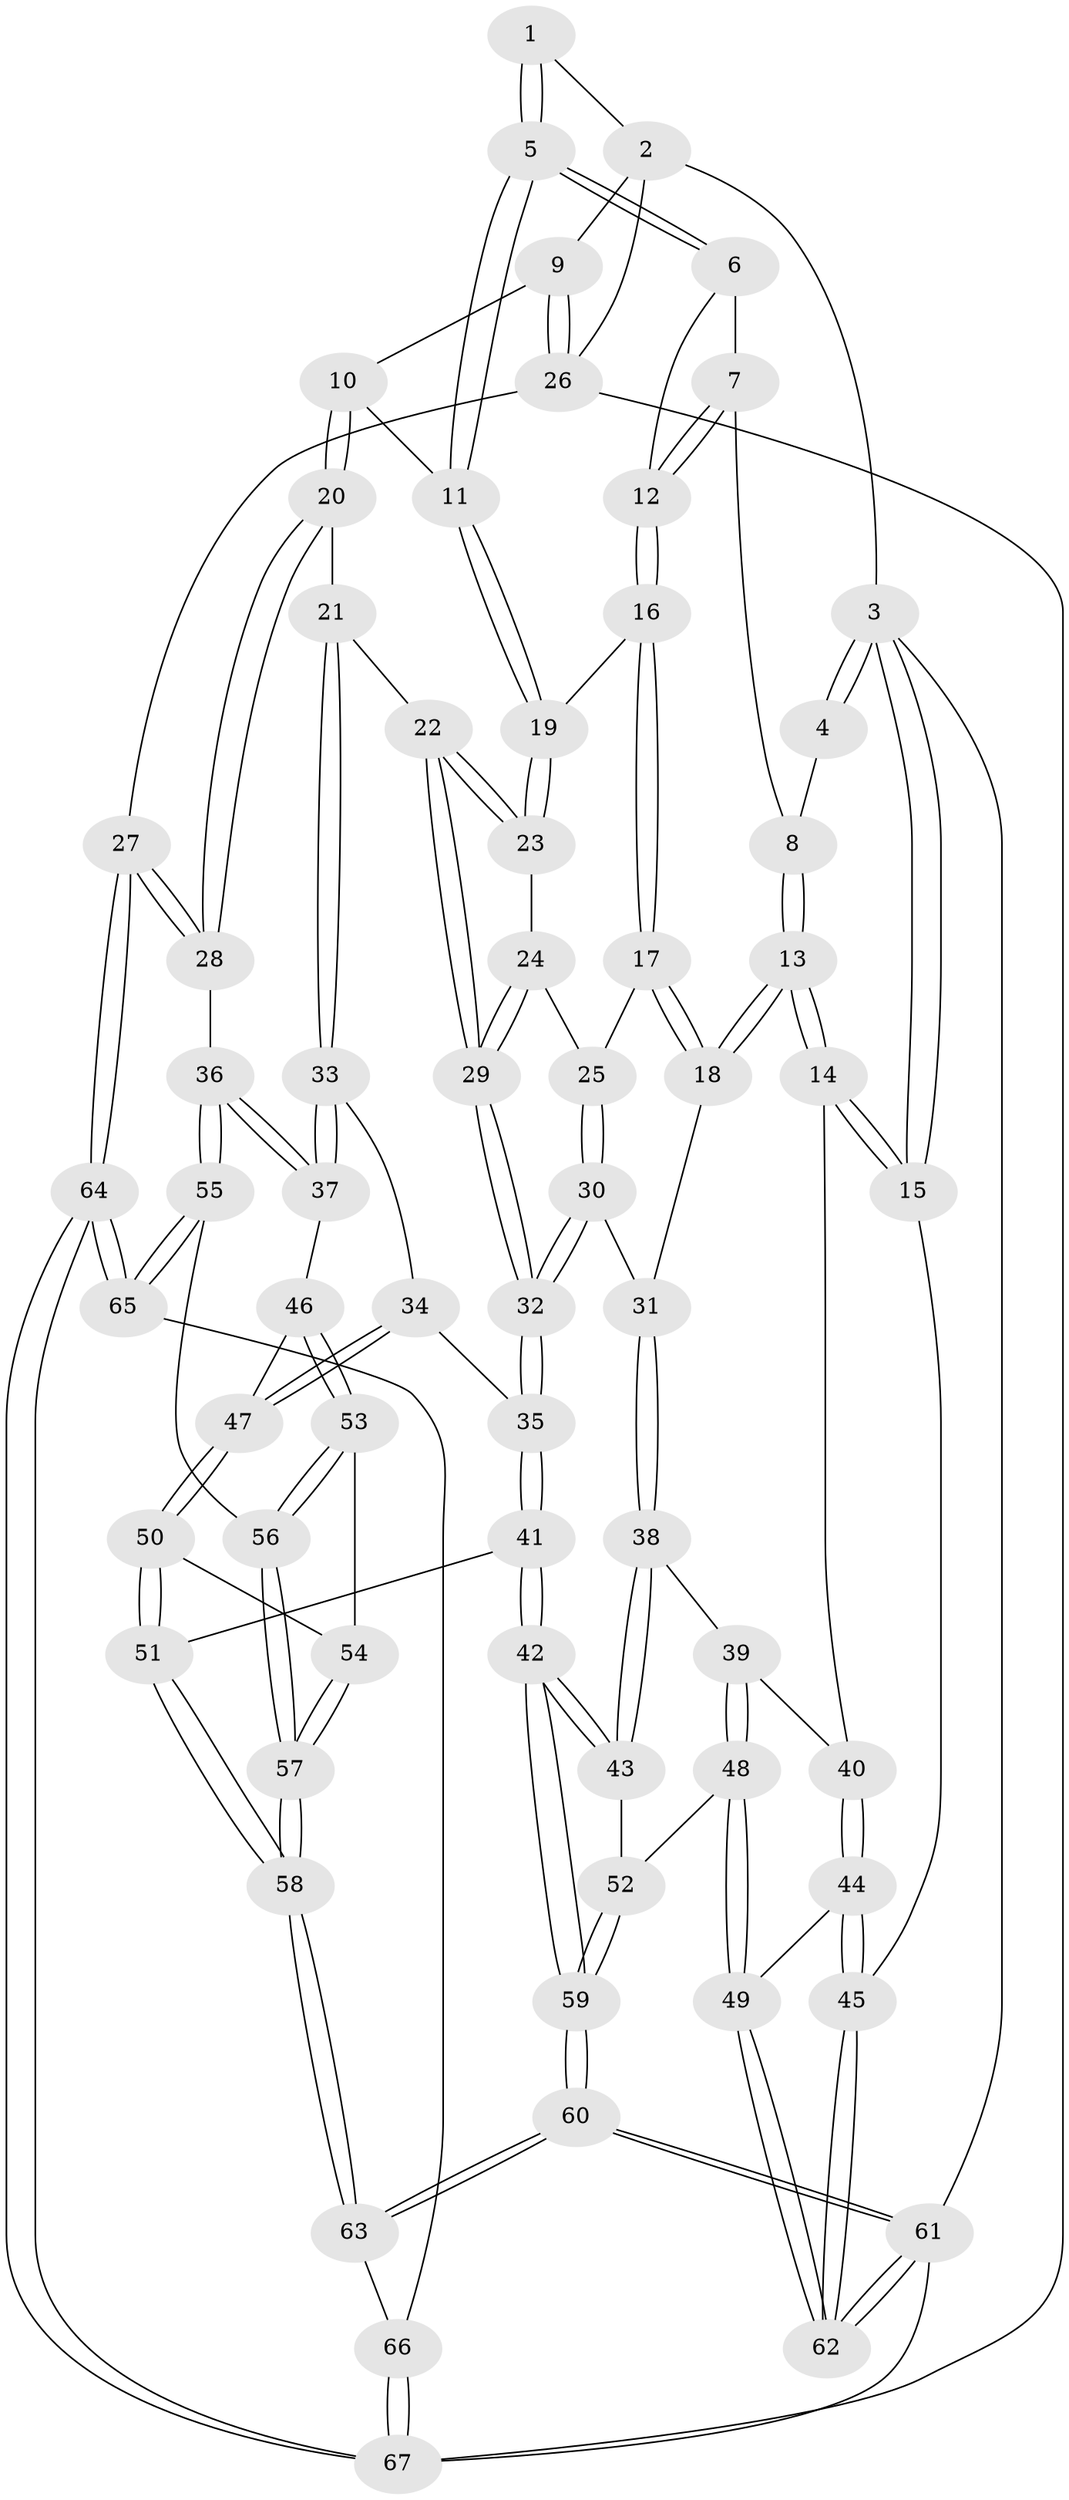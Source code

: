 // Generated by graph-tools (version 1.1) at 2025/03/03/09/25 03:03:18]
// undirected, 67 vertices, 164 edges
graph export_dot {
graph [start="1"]
  node [color=gray90,style=filled];
  1 [pos="+0.5872247950494333+0"];
  2 [pos="+0.785648442919864+0"];
  3 [pos="+0+0"];
  4 [pos="+0.11093473973794248+0"];
  5 [pos="+0.6001838623171338+0.1527934804831325"];
  6 [pos="+0.38905755573725137+0.20575838733911025"];
  7 [pos="+0.2594857413048081+0.19560744122306745"];
  8 [pos="+0.1729288699686097+0.1688746333209674"];
  9 [pos="+0.9946914103419532+0.2650441863002172"];
  10 [pos="+0.9583691137642221+0.275736800117435"];
  11 [pos="+0.6159796307108448+0.19635412584825757"];
  12 [pos="+0.3323609683000312+0.2979233318604131"];
  13 [pos="+0.09106005470498628+0.4500535970142091"];
  14 [pos="+0.07737207686740198+0.4584315751927055"];
  15 [pos="+0+0.46460515296596966"];
  16 [pos="+0.3298816619396165+0.35647627209531535"];
  17 [pos="+0.2885698252622465+0.408729677475039"];
  18 [pos="+0.1565491485497802+0.45292631852388116"];
  19 [pos="+0.6082967057411279+0.22857711027230548"];
  20 [pos="+0.8406402147045223+0.5084777472985448"];
  21 [pos="+0.769480513221498+0.5329671518934819"];
  22 [pos="+0.7564607738798967+0.5257153531262387"];
  23 [pos="+0.6052583112532427+0.32753946933591027"];
  24 [pos="+0.5794340222855761+0.3609442325877585"];
  25 [pos="+0.4516265838466353+0.4584295254035022"];
  26 [pos="+1+0.25654986939554"];
  27 [pos="+1+0.6707868911772185"];
  28 [pos="+1+0.6663179226333807"];
  29 [pos="+0.5600286628098495+0.6114968959036234"];
  30 [pos="+0.44403597240213+0.5575086747009762"];
  31 [pos="+0.36374816278651845+0.599540549323676"];
  32 [pos="+0.5492996848873386+0.6240434170167058"];
  33 [pos="+0.7689162786041985+0.649950276445777"];
  34 [pos="+0.6083158015118331+0.685409861534926"];
  35 [pos="+0.552145682834338+0.6708141478069807"];
  36 [pos="+0.902454808129729+0.7358359995112368"];
  37 [pos="+0.7822753528534999+0.6851555356981952"];
  38 [pos="+0.3589008752090958+0.6892349354200948"];
  39 [pos="+0.2176269700294991+0.6891239362909505"];
  40 [pos="+0.09860516041509602+0.521422514070957"];
  41 [pos="+0.48639472810870926+0.7805086393034129"];
  42 [pos="+0.4696063661268139+0.789064957710855"];
  43 [pos="+0.39723139953345515+0.7553455979570526"];
  44 [pos="+0.0870477722151436+0.7165315694339276"];
  45 [pos="+0+1"];
  46 [pos="+0.778226494925713+0.6923365901520024"];
  47 [pos="+0.6668524918375555+0.7534646687974114"];
  48 [pos="+0.2071183017912427+0.8141332918874609"];
  49 [pos="+0.18824216913863479+0.8242514421634641"];
  50 [pos="+0.6552261757496501+0.8190395450715346"];
  51 [pos="+0.6301056520984734+0.8373438757266022"];
  52 [pos="+0.2647460130661621+0.8260825839400684"];
  53 [pos="+0.753552071226195+0.812003576219118"];
  54 [pos="+0.7137284805035883+0.8180439881503212"];
  55 [pos="+0.858767021801335+0.8682039356583285"];
  56 [pos="+0.7895038277353105+0.8568079700068426"];
  57 [pos="+0.713813864965289+0.9486773751880461"];
  58 [pos="+0.6655808436383294+1"];
  59 [pos="+0.4185609431348039+1"];
  60 [pos="+0.42124384673757614+1"];
  61 [pos="+0+1"];
  62 [pos="+0+1"];
  63 [pos="+0.6377162345343578+1"];
  64 [pos="+1+1"];
  65 [pos="+0.8708054620885274+0.8871142149202604"];
  66 [pos="+0.6398943760580003+1"];
  67 [pos="+1+1"];
  1 -- 2;
  1 -- 5;
  1 -- 5;
  2 -- 3;
  2 -- 9;
  2 -- 26;
  3 -- 4;
  3 -- 4;
  3 -- 15;
  3 -- 15;
  3 -- 61;
  4 -- 8;
  5 -- 6;
  5 -- 6;
  5 -- 11;
  5 -- 11;
  6 -- 7;
  6 -- 12;
  7 -- 8;
  7 -- 12;
  7 -- 12;
  8 -- 13;
  8 -- 13;
  9 -- 10;
  9 -- 26;
  9 -- 26;
  10 -- 11;
  10 -- 20;
  10 -- 20;
  11 -- 19;
  11 -- 19;
  12 -- 16;
  12 -- 16;
  13 -- 14;
  13 -- 14;
  13 -- 18;
  13 -- 18;
  14 -- 15;
  14 -- 15;
  14 -- 40;
  15 -- 45;
  16 -- 17;
  16 -- 17;
  16 -- 19;
  17 -- 18;
  17 -- 18;
  17 -- 25;
  18 -- 31;
  19 -- 23;
  19 -- 23;
  20 -- 21;
  20 -- 28;
  20 -- 28;
  21 -- 22;
  21 -- 33;
  21 -- 33;
  22 -- 23;
  22 -- 23;
  22 -- 29;
  22 -- 29;
  23 -- 24;
  24 -- 25;
  24 -- 29;
  24 -- 29;
  25 -- 30;
  25 -- 30;
  26 -- 27;
  26 -- 67;
  27 -- 28;
  27 -- 28;
  27 -- 64;
  27 -- 64;
  28 -- 36;
  29 -- 32;
  29 -- 32;
  30 -- 31;
  30 -- 32;
  30 -- 32;
  31 -- 38;
  31 -- 38;
  32 -- 35;
  32 -- 35;
  33 -- 34;
  33 -- 37;
  33 -- 37;
  34 -- 35;
  34 -- 47;
  34 -- 47;
  35 -- 41;
  35 -- 41;
  36 -- 37;
  36 -- 37;
  36 -- 55;
  36 -- 55;
  37 -- 46;
  38 -- 39;
  38 -- 43;
  38 -- 43;
  39 -- 40;
  39 -- 48;
  39 -- 48;
  40 -- 44;
  40 -- 44;
  41 -- 42;
  41 -- 42;
  41 -- 51;
  42 -- 43;
  42 -- 43;
  42 -- 59;
  42 -- 59;
  43 -- 52;
  44 -- 45;
  44 -- 45;
  44 -- 49;
  45 -- 62;
  45 -- 62;
  46 -- 47;
  46 -- 53;
  46 -- 53;
  47 -- 50;
  47 -- 50;
  48 -- 49;
  48 -- 49;
  48 -- 52;
  49 -- 62;
  49 -- 62;
  50 -- 51;
  50 -- 51;
  50 -- 54;
  51 -- 58;
  51 -- 58;
  52 -- 59;
  52 -- 59;
  53 -- 54;
  53 -- 56;
  53 -- 56;
  54 -- 57;
  54 -- 57;
  55 -- 56;
  55 -- 65;
  55 -- 65;
  56 -- 57;
  56 -- 57;
  57 -- 58;
  57 -- 58;
  58 -- 63;
  58 -- 63;
  59 -- 60;
  59 -- 60;
  60 -- 61;
  60 -- 61;
  60 -- 63;
  60 -- 63;
  61 -- 62;
  61 -- 62;
  61 -- 67;
  63 -- 66;
  64 -- 65;
  64 -- 65;
  64 -- 67;
  64 -- 67;
  65 -- 66;
  66 -- 67;
  66 -- 67;
}
